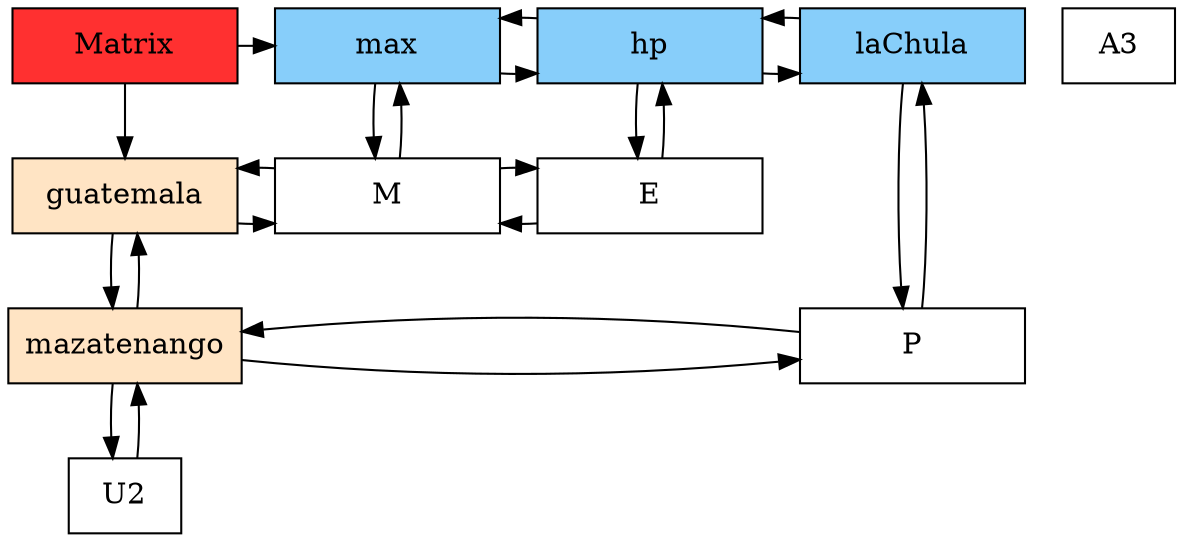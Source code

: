 digraph a{
node[shape=box];
C00716610[ label = "Matrix", width = 1.5, style = filled, fillcolor = firebrick1, group = 1 ];
U0 [label = "guatemala"    pos = "5.3, 3.5!" width = 1.5 style = filled, fillcolor = bisque1, group = 1 ];
U1 [label = "mazatenango"    pos = "5.3, 3.5!" width = 1.5 style = filled, fillcolor = bisque1, group = 1 ];
C00716610->U0
U0-> U1
U1-> U0
U1-> U2
U2-> U1


A0 [label = max   width = 1.5 style = filled, fillcolor = lightskyblue, group = 2 ];
A1 [label = hp   width = 1.5 style = filled, fillcolor = lightskyblue, group = 3 ];
A2 [label = laChula   width = 1.5 style = filled, fillcolor = lightskyblue, group = 4 ];
C00716610->A0
A0-> A1
A1-> A0
A1-> A2
A2-> A1
{rank = same;
C00716610;
A0;
A1;
A2;
A3;
}


N0[label ="M" width = 1.5, group =2];
N1[label ="E" width = 1.5, group =3];
N2[label ="P" width = 1.5, group =4];

U0->N0;
N0->U0;
A0->N0;
N0->A0;
N1->N0;
N0->N1;
A1->N1;
N1->A1;
U1->N2;
N2->U1;
A2->N2;
N2->A2;

{rank = same;U0;N0;N1;}
{rank = same;U1;N2;}
}
